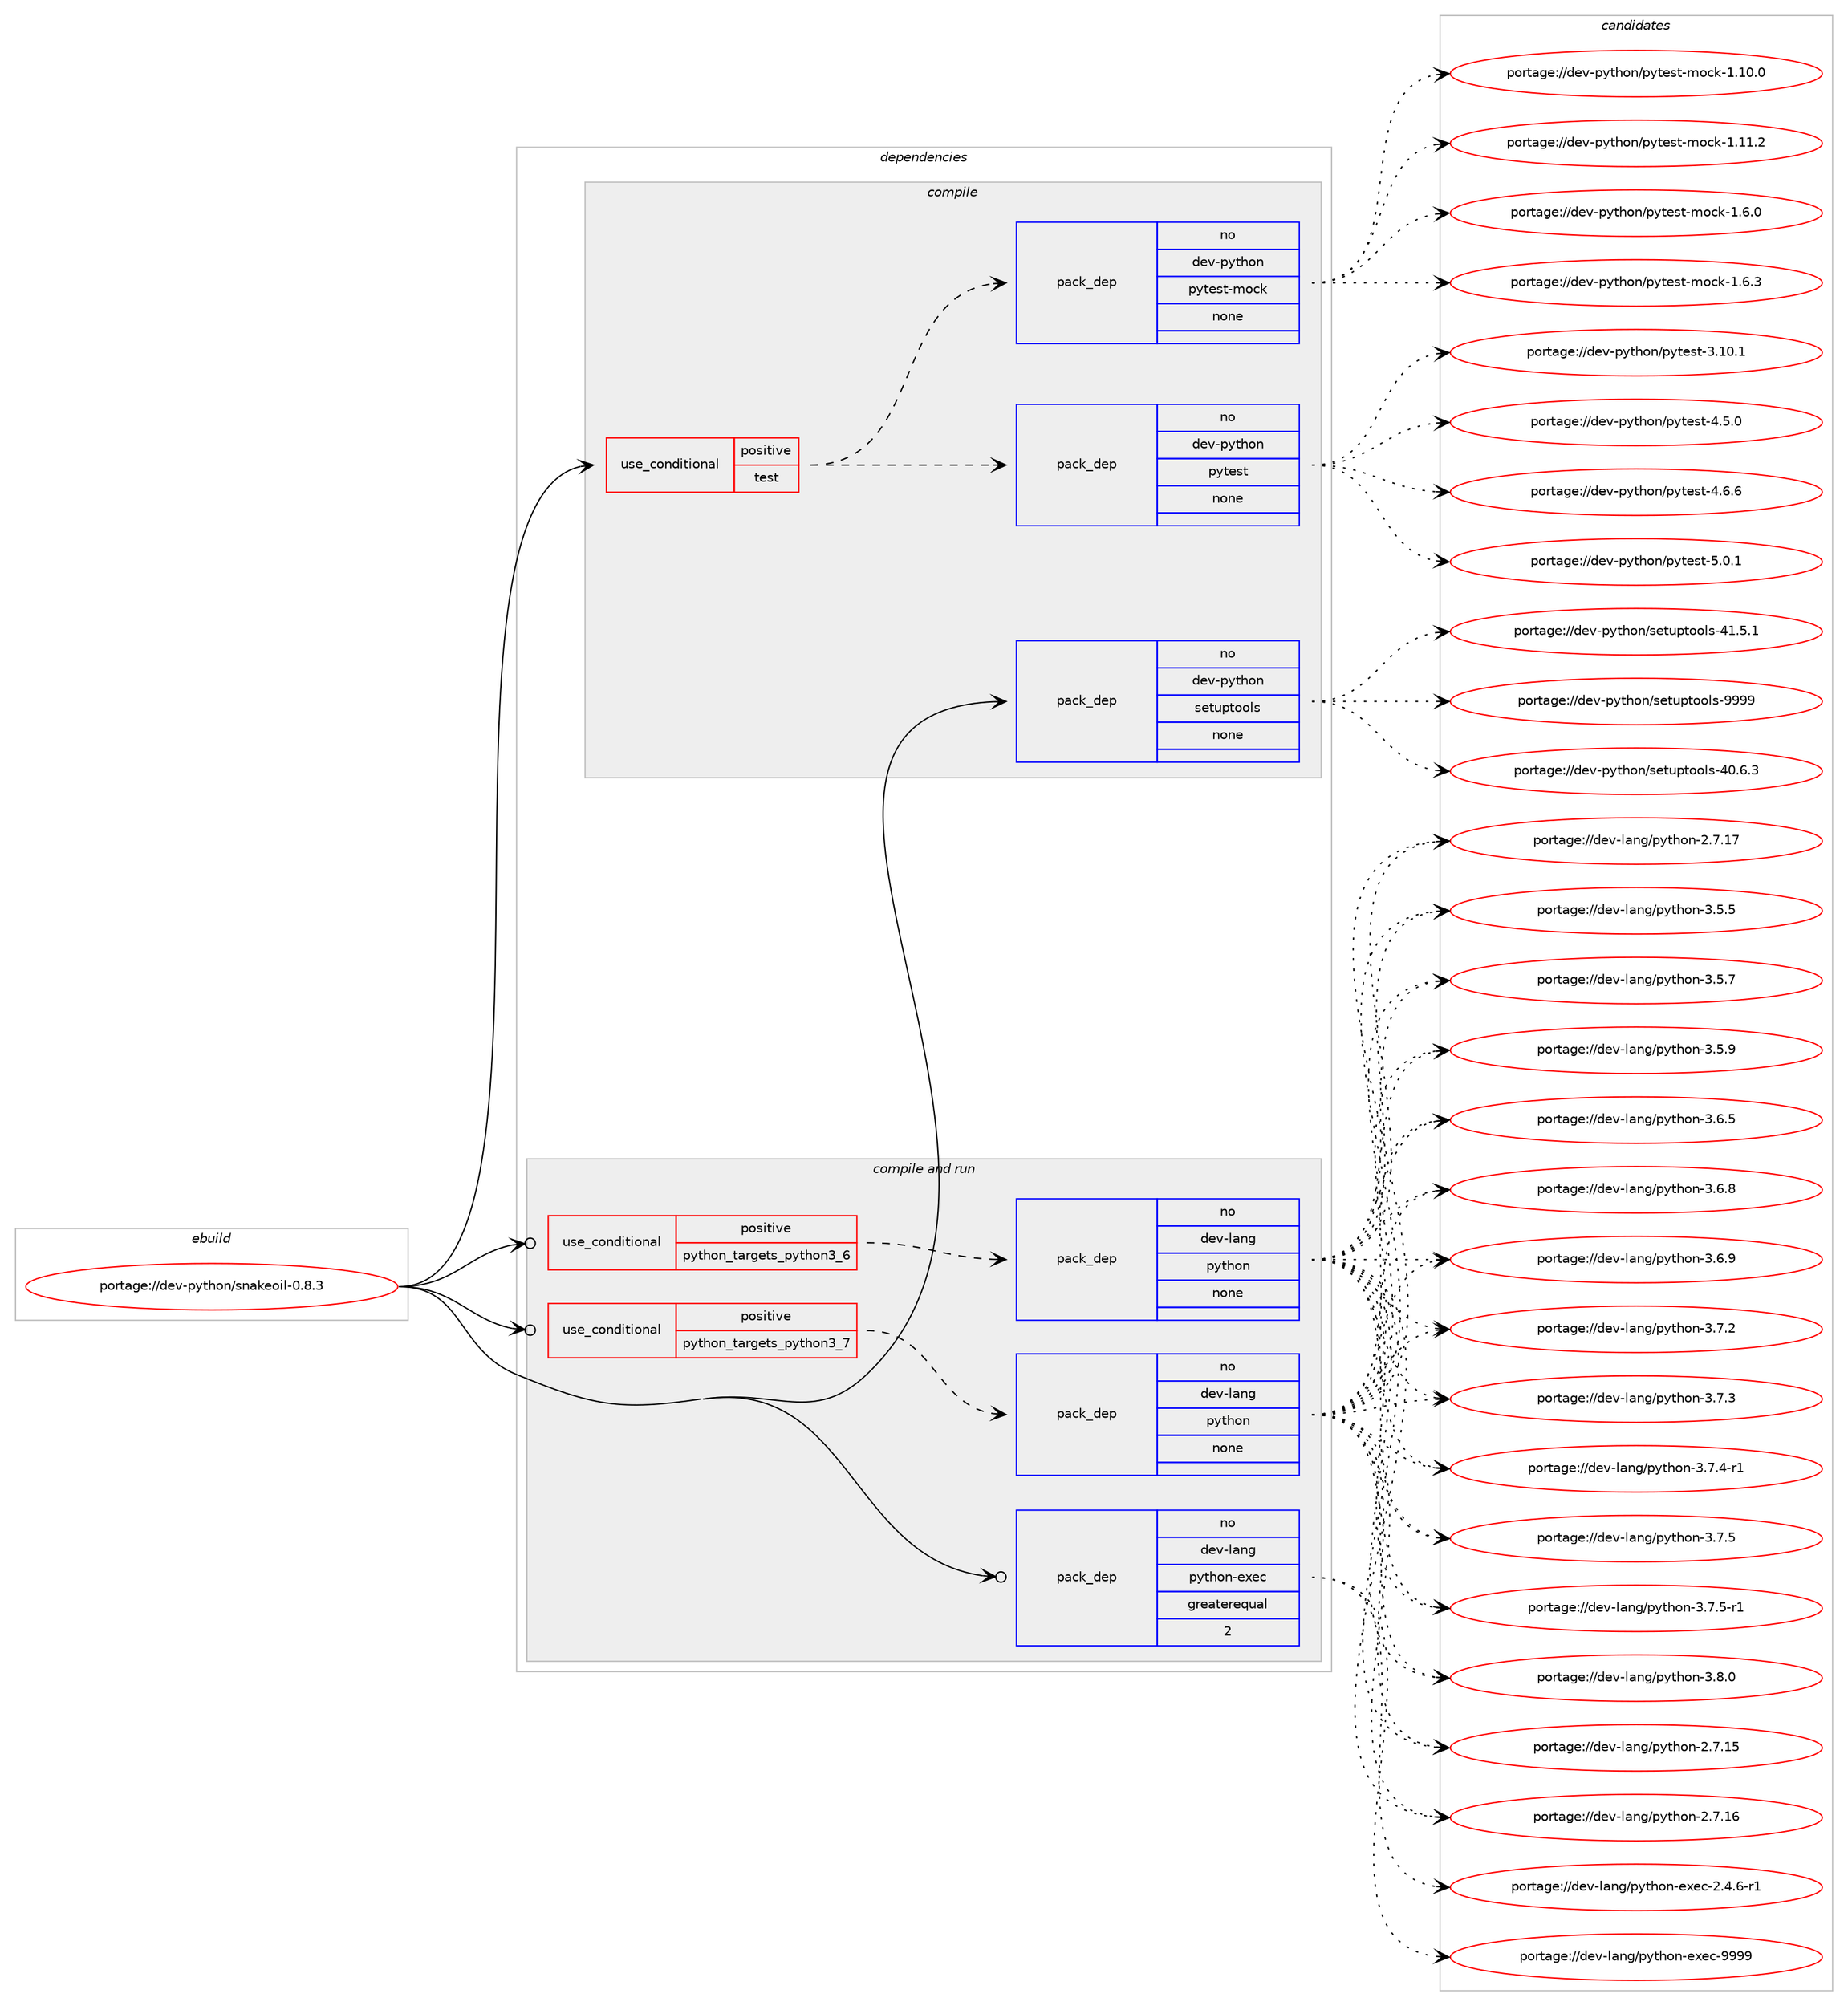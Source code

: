 digraph prolog {

# *************
# Graph options
# *************

newrank=true;
concentrate=true;
compound=true;
graph [rankdir=LR,fontname=Helvetica,fontsize=10,ranksep=1.5];#, ranksep=2.5, nodesep=0.2];
edge  [arrowhead=vee];
node  [fontname=Helvetica,fontsize=10];

# **********
# The ebuild
# **********

subgraph cluster_leftcol {
color=gray;
rank=same;
label=<<i>ebuild</i>>;
id [label="portage://dev-python/snakeoil-0.8.3", color=red, width=4, href="../dev-python/snakeoil-0.8.3.svg"];
}

# ****************
# The dependencies
# ****************

subgraph cluster_midcol {
color=gray;
label=<<i>dependencies</i>>;
subgraph cluster_compile {
fillcolor="#eeeeee";
style=filled;
label=<<i>compile</i>>;
subgraph cond38774 {
dependency172580 [label=<<TABLE BORDER="0" CELLBORDER="1" CELLSPACING="0" CELLPADDING="4"><TR><TD ROWSPAN="3" CELLPADDING="10">use_conditional</TD></TR><TR><TD>positive</TD></TR><TR><TD>test</TD></TR></TABLE>>, shape=none, color=red];
subgraph pack130403 {
dependency172581 [label=<<TABLE BORDER="0" CELLBORDER="1" CELLSPACING="0" CELLPADDING="4" WIDTH="220"><TR><TD ROWSPAN="6" CELLPADDING="30">pack_dep</TD></TR><TR><TD WIDTH="110">no</TD></TR><TR><TD>dev-python</TD></TR><TR><TD>pytest</TD></TR><TR><TD>none</TD></TR><TR><TD></TD></TR></TABLE>>, shape=none, color=blue];
}
dependency172580:e -> dependency172581:w [weight=20,style="dashed",arrowhead="vee"];
subgraph pack130404 {
dependency172582 [label=<<TABLE BORDER="0" CELLBORDER="1" CELLSPACING="0" CELLPADDING="4" WIDTH="220"><TR><TD ROWSPAN="6" CELLPADDING="30">pack_dep</TD></TR><TR><TD WIDTH="110">no</TD></TR><TR><TD>dev-python</TD></TR><TR><TD>pytest-mock</TD></TR><TR><TD>none</TD></TR><TR><TD></TD></TR></TABLE>>, shape=none, color=blue];
}
dependency172580:e -> dependency172582:w [weight=20,style="dashed",arrowhead="vee"];
}
id:e -> dependency172580:w [weight=20,style="solid",arrowhead="vee"];
subgraph pack130405 {
dependency172583 [label=<<TABLE BORDER="0" CELLBORDER="1" CELLSPACING="0" CELLPADDING="4" WIDTH="220"><TR><TD ROWSPAN="6" CELLPADDING="30">pack_dep</TD></TR><TR><TD WIDTH="110">no</TD></TR><TR><TD>dev-python</TD></TR><TR><TD>setuptools</TD></TR><TR><TD>none</TD></TR><TR><TD></TD></TR></TABLE>>, shape=none, color=blue];
}
id:e -> dependency172583:w [weight=20,style="solid",arrowhead="vee"];
}
subgraph cluster_compileandrun {
fillcolor="#eeeeee";
style=filled;
label=<<i>compile and run</i>>;
subgraph cond38775 {
dependency172584 [label=<<TABLE BORDER="0" CELLBORDER="1" CELLSPACING="0" CELLPADDING="4"><TR><TD ROWSPAN="3" CELLPADDING="10">use_conditional</TD></TR><TR><TD>positive</TD></TR><TR><TD>python_targets_python3_6</TD></TR></TABLE>>, shape=none, color=red];
subgraph pack130406 {
dependency172585 [label=<<TABLE BORDER="0" CELLBORDER="1" CELLSPACING="0" CELLPADDING="4" WIDTH="220"><TR><TD ROWSPAN="6" CELLPADDING="30">pack_dep</TD></TR><TR><TD WIDTH="110">no</TD></TR><TR><TD>dev-lang</TD></TR><TR><TD>python</TD></TR><TR><TD>none</TD></TR><TR><TD></TD></TR></TABLE>>, shape=none, color=blue];
}
dependency172584:e -> dependency172585:w [weight=20,style="dashed",arrowhead="vee"];
}
id:e -> dependency172584:w [weight=20,style="solid",arrowhead="odotvee"];
subgraph cond38776 {
dependency172586 [label=<<TABLE BORDER="0" CELLBORDER="1" CELLSPACING="0" CELLPADDING="4"><TR><TD ROWSPAN="3" CELLPADDING="10">use_conditional</TD></TR><TR><TD>positive</TD></TR><TR><TD>python_targets_python3_7</TD></TR></TABLE>>, shape=none, color=red];
subgraph pack130407 {
dependency172587 [label=<<TABLE BORDER="0" CELLBORDER="1" CELLSPACING="0" CELLPADDING="4" WIDTH="220"><TR><TD ROWSPAN="6" CELLPADDING="30">pack_dep</TD></TR><TR><TD WIDTH="110">no</TD></TR><TR><TD>dev-lang</TD></TR><TR><TD>python</TD></TR><TR><TD>none</TD></TR><TR><TD></TD></TR></TABLE>>, shape=none, color=blue];
}
dependency172586:e -> dependency172587:w [weight=20,style="dashed",arrowhead="vee"];
}
id:e -> dependency172586:w [weight=20,style="solid",arrowhead="odotvee"];
subgraph pack130408 {
dependency172588 [label=<<TABLE BORDER="0" CELLBORDER="1" CELLSPACING="0" CELLPADDING="4" WIDTH="220"><TR><TD ROWSPAN="6" CELLPADDING="30">pack_dep</TD></TR><TR><TD WIDTH="110">no</TD></TR><TR><TD>dev-lang</TD></TR><TR><TD>python-exec</TD></TR><TR><TD>greaterequal</TD></TR><TR><TD>2</TD></TR></TABLE>>, shape=none, color=blue];
}
id:e -> dependency172588:w [weight=20,style="solid",arrowhead="odotvee"];
}
subgraph cluster_run {
fillcolor="#eeeeee";
style=filled;
label=<<i>run</i>>;
}
}

# **************
# The candidates
# **************

subgraph cluster_choices {
rank=same;
color=gray;
label=<<i>candidates</i>>;

subgraph choice130403 {
color=black;
nodesep=1;
choiceportage100101118451121211161041111104711212111610111511645514649484649 [label="portage://dev-python/pytest-3.10.1", color=red, width=4,href="../dev-python/pytest-3.10.1.svg"];
choiceportage1001011184511212111610411111047112121116101115116455246534648 [label="portage://dev-python/pytest-4.5.0", color=red, width=4,href="../dev-python/pytest-4.5.0.svg"];
choiceportage1001011184511212111610411111047112121116101115116455246544654 [label="portage://dev-python/pytest-4.6.6", color=red, width=4,href="../dev-python/pytest-4.6.6.svg"];
choiceportage1001011184511212111610411111047112121116101115116455346484649 [label="portage://dev-python/pytest-5.0.1", color=red, width=4,href="../dev-python/pytest-5.0.1.svg"];
dependency172581:e -> choiceportage100101118451121211161041111104711212111610111511645514649484649:w [style=dotted,weight="100"];
dependency172581:e -> choiceportage1001011184511212111610411111047112121116101115116455246534648:w [style=dotted,weight="100"];
dependency172581:e -> choiceportage1001011184511212111610411111047112121116101115116455246544654:w [style=dotted,weight="100"];
dependency172581:e -> choiceportage1001011184511212111610411111047112121116101115116455346484649:w [style=dotted,weight="100"];
}
subgraph choice130404 {
color=black;
nodesep=1;
choiceportage1001011184511212111610411111047112121116101115116451091119910745494649484648 [label="portage://dev-python/pytest-mock-1.10.0", color=red, width=4,href="../dev-python/pytest-mock-1.10.0.svg"];
choiceportage1001011184511212111610411111047112121116101115116451091119910745494649494650 [label="portage://dev-python/pytest-mock-1.11.2", color=red, width=4,href="../dev-python/pytest-mock-1.11.2.svg"];
choiceportage10010111845112121116104111110471121211161011151164510911199107454946544648 [label="portage://dev-python/pytest-mock-1.6.0", color=red, width=4,href="../dev-python/pytest-mock-1.6.0.svg"];
choiceportage10010111845112121116104111110471121211161011151164510911199107454946544651 [label="portage://dev-python/pytest-mock-1.6.3", color=red, width=4,href="../dev-python/pytest-mock-1.6.3.svg"];
dependency172582:e -> choiceportage1001011184511212111610411111047112121116101115116451091119910745494649484648:w [style=dotted,weight="100"];
dependency172582:e -> choiceportage1001011184511212111610411111047112121116101115116451091119910745494649494650:w [style=dotted,weight="100"];
dependency172582:e -> choiceportage10010111845112121116104111110471121211161011151164510911199107454946544648:w [style=dotted,weight="100"];
dependency172582:e -> choiceportage10010111845112121116104111110471121211161011151164510911199107454946544651:w [style=dotted,weight="100"];
}
subgraph choice130405 {
color=black;
nodesep=1;
choiceportage100101118451121211161041111104711510111611711211611111110811545524846544651 [label="portage://dev-python/setuptools-40.6.3", color=red, width=4,href="../dev-python/setuptools-40.6.3.svg"];
choiceportage100101118451121211161041111104711510111611711211611111110811545524946534649 [label="portage://dev-python/setuptools-41.5.1", color=red, width=4,href="../dev-python/setuptools-41.5.1.svg"];
choiceportage10010111845112121116104111110471151011161171121161111111081154557575757 [label="portage://dev-python/setuptools-9999", color=red, width=4,href="../dev-python/setuptools-9999.svg"];
dependency172583:e -> choiceportage100101118451121211161041111104711510111611711211611111110811545524846544651:w [style=dotted,weight="100"];
dependency172583:e -> choiceportage100101118451121211161041111104711510111611711211611111110811545524946534649:w [style=dotted,weight="100"];
dependency172583:e -> choiceportage10010111845112121116104111110471151011161171121161111111081154557575757:w [style=dotted,weight="100"];
}
subgraph choice130406 {
color=black;
nodesep=1;
choiceportage10010111845108971101034711212111610411111045504655464953 [label="portage://dev-lang/python-2.7.15", color=red, width=4,href="../dev-lang/python-2.7.15.svg"];
choiceportage10010111845108971101034711212111610411111045504655464954 [label="portage://dev-lang/python-2.7.16", color=red, width=4,href="../dev-lang/python-2.7.16.svg"];
choiceportage10010111845108971101034711212111610411111045504655464955 [label="portage://dev-lang/python-2.7.17", color=red, width=4,href="../dev-lang/python-2.7.17.svg"];
choiceportage100101118451089711010347112121116104111110455146534653 [label="portage://dev-lang/python-3.5.5", color=red, width=4,href="../dev-lang/python-3.5.5.svg"];
choiceportage100101118451089711010347112121116104111110455146534655 [label="portage://dev-lang/python-3.5.7", color=red, width=4,href="../dev-lang/python-3.5.7.svg"];
choiceportage100101118451089711010347112121116104111110455146534657 [label="portage://dev-lang/python-3.5.9", color=red, width=4,href="../dev-lang/python-3.5.9.svg"];
choiceportage100101118451089711010347112121116104111110455146544653 [label="portage://dev-lang/python-3.6.5", color=red, width=4,href="../dev-lang/python-3.6.5.svg"];
choiceportage100101118451089711010347112121116104111110455146544656 [label="portage://dev-lang/python-3.6.8", color=red, width=4,href="../dev-lang/python-3.6.8.svg"];
choiceportage100101118451089711010347112121116104111110455146544657 [label="portage://dev-lang/python-3.6.9", color=red, width=4,href="../dev-lang/python-3.6.9.svg"];
choiceportage100101118451089711010347112121116104111110455146554650 [label="portage://dev-lang/python-3.7.2", color=red, width=4,href="../dev-lang/python-3.7.2.svg"];
choiceportage100101118451089711010347112121116104111110455146554651 [label="portage://dev-lang/python-3.7.3", color=red, width=4,href="../dev-lang/python-3.7.3.svg"];
choiceportage1001011184510897110103471121211161041111104551465546524511449 [label="portage://dev-lang/python-3.7.4-r1", color=red, width=4,href="../dev-lang/python-3.7.4-r1.svg"];
choiceportage100101118451089711010347112121116104111110455146554653 [label="portage://dev-lang/python-3.7.5", color=red, width=4,href="../dev-lang/python-3.7.5.svg"];
choiceportage1001011184510897110103471121211161041111104551465546534511449 [label="portage://dev-lang/python-3.7.5-r1", color=red, width=4,href="../dev-lang/python-3.7.5-r1.svg"];
choiceportage100101118451089711010347112121116104111110455146564648 [label="portage://dev-lang/python-3.8.0", color=red, width=4,href="../dev-lang/python-3.8.0.svg"];
dependency172585:e -> choiceportage10010111845108971101034711212111610411111045504655464953:w [style=dotted,weight="100"];
dependency172585:e -> choiceportage10010111845108971101034711212111610411111045504655464954:w [style=dotted,weight="100"];
dependency172585:e -> choiceportage10010111845108971101034711212111610411111045504655464955:w [style=dotted,weight="100"];
dependency172585:e -> choiceportage100101118451089711010347112121116104111110455146534653:w [style=dotted,weight="100"];
dependency172585:e -> choiceportage100101118451089711010347112121116104111110455146534655:w [style=dotted,weight="100"];
dependency172585:e -> choiceportage100101118451089711010347112121116104111110455146534657:w [style=dotted,weight="100"];
dependency172585:e -> choiceportage100101118451089711010347112121116104111110455146544653:w [style=dotted,weight="100"];
dependency172585:e -> choiceportage100101118451089711010347112121116104111110455146544656:w [style=dotted,weight="100"];
dependency172585:e -> choiceportage100101118451089711010347112121116104111110455146544657:w [style=dotted,weight="100"];
dependency172585:e -> choiceportage100101118451089711010347112121116104111110455146554650:w [style=dotted,weight="100"];
dependency172585:e -> choiceportage100101118451089711010347112121116104111110455146554651:w [style=dotted,weight="100"];
dependency172585:e -> choiceportage1001011184510897110103471121211161041111104551465546524511449:w [style=dotted,weight="100"];
dependency172585:e -> choiceportage100101118451089711010347112121116104111110455146554653:w [style=dotted,weight="100"];
dependency172585:e -> choiceportage1001011184510897110103471121211161041111104551465546534511449:w [style=dotted,weight="100"];
dependency172585:e -> choiceportage100101118451089711010347112121116104111110455146564648:w [style=dotted,weight="100"];
}
subgraph choice130407 {
color=black;
nodesep=1;
choiceportage10010111845108971101034711212111610411111045504655464953 [label="portage://dev-lang/python-2.7.15", color=red, width=4,href="../dev-lang/python-2.7.15.svg"];
choiceportage10010111845108971101034711212111610411111045504655464954 [label="portage://dev-lang/python-2.7.16", color=red, width=4,href="../dev-lang/python-2.7.16.svg"];
choiceportage10010111845108971101034711212111610411111045504655464955 [label="portage://dev-lang/python-2.7.17", color=red, width=4,href="../dev-lang/python-2.7.17.svg"];
choiceportage100101118451089711010347112121116104111110455146534653 [label="portage://dev-lang/python-3.5.5", color=red, width=4,href="../dev-lang/python-3.5.5.svg"];
choiceportage100101118451089711010347112121116104111110455146534655 [label="portage://dev-lang/python-3.5.7", color=red, width=4,href="../dev-lang/python-3.5.7.svg"];
choiceportage100101118451089711010347112121116104111110455146534657 [label="portage://dev-lang/python-3.5.9", color=red, width=4,href="../dev-lang/python-3.5.9.svg"];
choiceportage100101118451089711010347112121116104111110455146544653 [label="portage://dev-lang/python-3.6.5", color=red, width=4,href="../dev-lang/python-3.6.5.svg"];
choiceportage100101118451089711010347112121116104111110455146544656 [label="portage://dev-lang/python-3.6.8", color=red, width=4,href="../dev-lang/python-3.6.8.svg"];
choiceportage100101118451089711010347112121116104111110455146544657 [label="portage://dev-lang/python-3.6.9", color=red, width=4,href="../dev-lang/python-3.6.9.svg"];
choiceportage100101118451089711010347112121116104111110455146554650 [label="portage://dev-lang/python-3.7.2", color=red, width=4,href="../dev-lang/python-3.7.2.svg"];
choiceportage100101118451089711010347112121116104111110455146554651 [label="portage://dev-lang/python-3.7.3", color=red, width=4,href="../dev-lang/python-3.7.3.svg"];
choiceportage1001011184510897110103471121211161041111104551465546524511449 [label="portage://dev-lang/python-3.7.4-r1", color=red, width=4,href="../dev-lang/python-3.7.4-r1.svg"];
choiceportage100101118451089711010347112121116104111110455146554653 [label="portage://dev-lang/python-3.7.5", color=red, width=4,href="../dev-lang/python-3.7.5.svg"];
choiceportage1001011184510897110103471121211161041111104551465546534511449 [label="portage://dev-lang/python-3.7.5-r1", color=red, width=4,href="../dev-lang/python-3.7.5-r1.svg"];
choiceportage100101118451089711010347112121116104111110455146564648 [label="portage://dev-lang/python-3.8.0", color=red, width=4,href="../dev-lang/python-3.8.0.svg"];
dependency172587:e -> choiceportage10010111845108971101034711212111610411111045504655464953:w [style=dotted,weight="100"];
dependency172587:e -> choiceportage10010111845108971101034711212111610411111045504655464954:w [style=dotted,weight="100"];
dependency172587:e -> choiceportage10010111845108971101034711212111610411111045504655464955:w [style=dotted,weight="100"];
dependency172587:e -> choiceportage100101118451089711010347112121116104111110455146534653:w [style=dotted,weight="100"];
dependency172587:e -> choiceportage100101118451089711010347112121116104111110455146534655:w [style=dotted,weight="100"];
dependency172587:e -> choiceportage100101118451089711010347112121116104111110455146534657:w [style=dotted,weight="100"];
dependency172587:e -> choiceportage100101118451089711010347112121116104111110455146544653:w [style=dotted,weight="100"];
dependency172587:e -> choiceportage100101118451089711010347112121116104111110455146544656:w [style=dotted,weight="100"];
dependency172587:e -> choiceportage100101118451089711010347112121116104111110455146544657:w [style=dotted,weight="100"];
dependency172587:e -> choiceportage100101118451089711010347112121116104111110455146554650:w [style=dotted,weight="100"];
dependency172587:e -> choiceportage100101118451089711010347112121116104111110455146554651:w [style=dotted,weight="100"];
dependency172587:e -> choiceportage1001011184510897110103471121211161041111104551465546524511449:w [style=dotted,weight="100"];
dependency172587:e -> choiceportage100101118451089711010347112121116104111110455146554653:w [style=dotted,weight="100"];
dependency172587:e -> choiceportage1001011184510897110103471121211161041111104551465546534511449:w [style=dotted,weight="100"];
dependency172587:e -> choiceportage100101118451089711010347112121116104111110455146564648:w [style=dotted,weight="100"];
}
subgraph choice130408 {
color=black;
nodesep=1;
choiceportage10010111845108971101034711212111610411111045101120101994550465246544511449 [label="portage://dev-lang/python-exec-2.4.6-r1", color=red, width=4,href="../dev-lang/python-exec-2.4.6-r1.svg"];
choiceportage10010111845108971101034711212111610411111045101120101994557575757 [label="portage://dev-lang/python-exec-9999", color=red, width=4,href="../dev-lang/python-exec-9999.svg"];
dependency172588:e -> choiceportage10010111845108971101034711212111610411111045101120101994550465246544511449:w [style=dotted,weight="100"];
dependency172588:e -> choiceportage10010111845108971101034711212111610411111045101120101994557575757:w [style=dotted,weight="100"];
}
}

}

